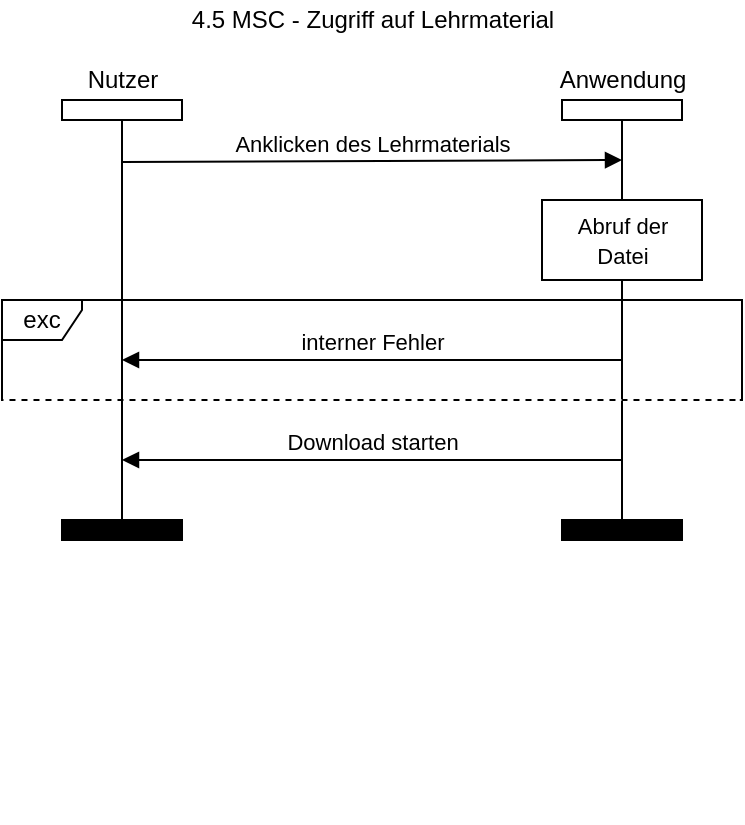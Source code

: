 <mxfile version="14.5.1" type="device"><diagram id="kgpKYQtTHZ0yAKxKKP6v" name="Page-1"><mxGraphModel dx="495" dy="671" grid="1" gridSize="10" guides="1" tooltips="1" connect="1" arrows="1" fold="1" page="1" pageScale="1" pageWidth="850" pageHeight="1100" background="none" math="0" shadow="0"><root><mxCell id="0"/><mxCell id="1" parent="0"/><mxCell id="hktPIcWqlmCKD1C_lG92-15" style="rounded=0;orthogonalLoop=1;jettySize=auto;html=1;endArrow=none;endFill=0;entryX=0.5;entryY=1;entryDx=0;entryDy=0;" parent="1" edge="1"><mxGeometry relative="1" as="geometry"><mxPoint x="370" y="470" as="sourcePoint"/><mxPoint x="370" y="470" as="targetPoint"/></mxGeometry></mxCell><mxCell id="hktPIcWqlmCKD1C_lG92-6" value="" style="endArrow=none;html=1;exitX=0.5;exitY=0;exitDx=0;exitDy=0;" parent="1" source="hktPIcWqlmCKD1C_lG92-32" edge="1"><mxGeometry width="50" height="50" relative="1" as="geometry"><mxPoint x="120" y="470" as="sourcePoint"/><mxPoint x="120" y="120" as="targetPoint"/></mxGeometry></mxCell><mxCell id="hktPIcWqlmCKD1C_lG92-11" value="Anklicken des Lehrmaterials" style="html=1;verticalAlign=bottom;endArrow=block;" parent="1" edge="1"><mxGeometry width="80" relative="1" as="geometry"><mxPoint x="120" y="141" as="sourcePoint"/><mxPoint x="370" y="140" as="targetPoint"/></mxGeometry></mxCell><mxCell id="hktPIcWqlmCKD1C_lG92-21" value="" style="html=1;" parent="1" vertex="1"><mxGeometry x="90" y="110" width="60" height="10" as="geometry"/></mxCell><mxCell id="hktPIcWqlmCKD1C_lG92-23" style="rounded=0;orthogonalLoop=1;jettySize=auto;html=1;endArrow=none;endFill=0;entryX=0.5;entryY=0;entryDx=0;entryDy=0;" parent="1" target="hktPIcWqlmCKD1C_lG92-33" edge="1"><mxGeometry relative="1" as="geometry"><mxPoint x="370" y="120" as="sourcePoint"/><mxPoint x="370" y="470" as="targetPoint"/></mxGeometry></mxCell><mxCell id="hktPIcWqlmCKD1C_lG92-25" value="&lt;font style=&quot;font-size: 11px&quot;&gt;Abruf der &lt;br&gt;Datei&lt;/font&gt;" style="html=1;rounded=0;fillColor=#FFFFFF;" parent="1" vertex="1"><mxGeometry x="330" y="160" width="80" height="40" as="geometry"/></mxCell><mxCell id="hktPIcWqlmCKD1C_lG92-29" value="Nutzer" style="text;html=1;align=center;verticalAlign=middle;resizable=0;points=[];autosize=1;" parent="1" vertex="1"><mxGeometry x="95" y="90" width="50" height="20" as="geometry"/></mxCell><mxCell id="hktPIcWqlmCKD1C_lG92-30" value="Anwendung" style="text;html=1;align=center;verticalAlign=middle;resizable=0;points=[];autosize=1;" parent="1" vertex="1"><mxGeometry x="330" y="90" width="80" height="20" as="geometry"/></mxCell><mxCell id="hktPIcWqlmCKD1C_lG92-31" value="" style="html=1;" parent="1" vertex="1"><mxGeometry x="340" y="110" width="60" height="10" as="geometry"/></mxCell><mxCell id="hktPIcWqlmCKD1C_lG92-32" value="" style="html=1;fillColor=#000000;" parent="1" vertex="1"><mxGeometry x="90" y="320" width="60" height="10" as="geometry"/></mxCell><mxCell id="hktPIcWqlmCKD1C_lG92-33" value="" style="html=1;fillColor=#000000;" parent="1" vertex="1"><mxGeometry x="340" y="320" width="60" height="10" as="geometry"/></mxCell><mxCell id="hktPIcWqlmCKD1C_lG92-43" value="exc" style="shape=umlFrame;whiteSpace=wrap;html=1;rounded=0;strokeWidth=1;fillColor=none;width=40;height=20;shadow=0;" parent="1" vertex="1"><mxGeometry x="60" y="210" width="370" height="50" as="geometry"/></mxCell><mxCell id="h6IzzElKhgnJlMVYleQr-14" value="interner Fehler" style="html=1;verticalAlign=bottom;endArrow=block;" parent="1" edge="1"><mxGeometry width="80" relative="1" as="geometry"><mxPoint x="370" y="240" as="sourcePoint"/><mxPoint x="120" y="240" as="targetPoint"/></mxGeometry></mxCell><mxCell id="frkgzCFak0Ipqd_J5byI-1" value="" style="endArrow=none;dashed=1;html=1;exitX=0.002;exitY=0.999;exitDx=0;exitDy=0;exitPerimeter=0;strokeColor=#FFFFFF;entryX=0.997;entryY=0.999;entryDx=0;entryDy=0;entryPerimeter=0;" edge="1" parent="1" source="hktPIcWqlmCKD1C_lG92-43" target="hktPIcWqlmCKD1C_lG92-43"><mxGeometry width="50" height="50" relative="1" as="geometry"><mxPoint x="220" y="220" as="sourcePoint"/><mxPoint x="420" y="270" as="targetPoint"/></mxGeometry></mxCell><mxCell id="frkgzCFak0Ipqd_J5byI-2" value="4.5 MSC - Zugriff auf Lehrmaterial" style="text;html=1;align=center;verticalAlign=middle;resizable=0;points=[];autosize=1;" vertex="1" parent="1"><mxGeometry x="145" y="60" width="200" height="20" as="geometry"/></mxCell><mxCell id="frkgzCFak0Ipqd_J5byI-3" value="Download starten" style="html=1;verticalAlign=bottom;endArrow=block;" edge="1" parent="1"><mxGeometry width="80" relative="1" as="geometry"><mxPoint x="370" y="290" as="sourcePoint"/><mxPoint x="120" y="290" as="targetPoint"/></mxGeometry></mxCell></root></mxGraphModel></diagram></mxfile>